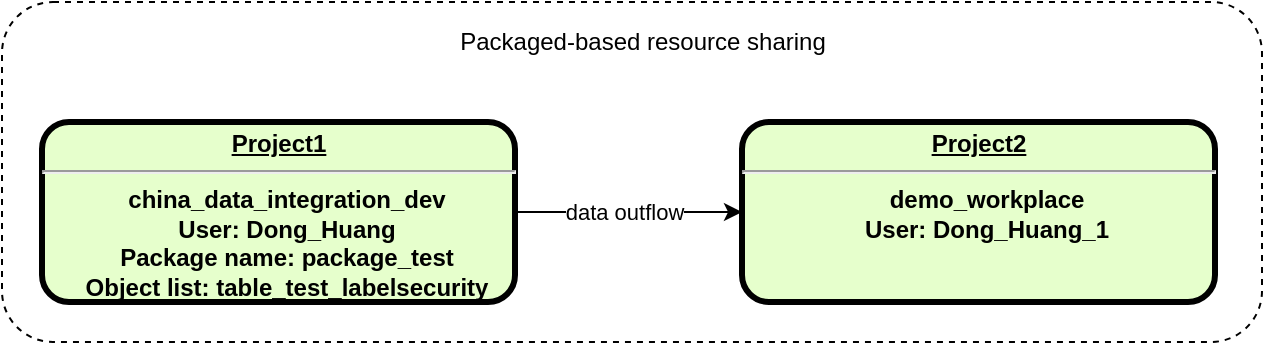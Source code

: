 <mxfile version="14.4.2" type="github">
  <diagram name="Page-1" id="c7558073-3199-34d8-9f00-42111426c3f3">
    <mxGraphModel dx="782" dy="446" grid="1" gridSize="10" guides="1" tooltips="1" connect="1" arrows="1" fold="1" page="1" pageScale="1" pageWidth="826" pageHeight="1169" background="#ffffff" math="0" shadow="0">
      <root>
        <mxCell id="0" />
        <mxCell id="1" parent="0" />
        <mxCell id="35Kzmi3-enwi3v_LZubi-99" value="" style="rounded=1;whiteSpace=wrap;html=1;dashed=1;" vertex="1" parent="1">
          <mxGeometry x="30" y="450" width="630" height="170" as="geometry" />
        </mxCell>
        <mxCell id="35Kzmi3-enwi3v_LZubi-96" value="" style="edgeStyle=orthogonalEdgeStyle;rounded=0;orthogonalLoop=1;jettySize=auto;html=1;" edge="1" parent="1" source="10" target="11">
          <mxGeometry relative="1" as="geometry" />
        </mxCell>
        <mxCell id="35Kzmi3-enwi3v_LZubi-97" value="data outflow" style="edgeLabel;html=1;align=center;verticalAlign=middle;resizable=0;points=[];" vertex="1" connectable="0" parent="35Kzmi3-enwi3v_LZubi-96">
          <mxGeometry x="-0.308" y="1" relative="1" as="geometry">
            <mxPoint x="14.33" y="1" as="offset" />
          </mxGeometry>
        </mxCell>
        <mxCell id="10" value="&lt;p style=&quot;margin: 0px ; margin-top: 4px ; text-align: center ; text-decoration: underline&quot;&gt;&lt;strong&gt;Project1&lt;/strong&gt;&lt;/p&gt;&lt;hr&gt;&lt;p style=&quot;margin: 0px ; margin-left: 8px&quot;&gt;china_data_integration_dev&lt;/p&gt;&lt;p style=&quot;margin: 0px ; margin-left: 8px&quot;&gt;User: Dong_Huang&lt;/p&gt;&lt;p style=&quot;margin: 0px ; margin-left: 8px&quot;&gt;Package name: package_test&lt;/p&gt;&lt;p style=&quot;margin: 0px ; margin-left: 8px&quot;&gt;Object list: table_test_labelsecurity&lt;/p&gt;" style="verticalAlign=middle;align=center;overflow=fill;fontSize=12;fontFamily=Helvetica;html=1;rounded=1;fontStyle=1;strokeWidth=3;fillColor=#E6FFCC" parent="1" vertex="1">
          <mxGeometry x="50" y="510" width="236.5" height="90" as="geometry" />
        </mxCell>
        <mxCell id="11" value="&lt;p style=&quot;margin: 0px ; margin-top: 4px ; text-align: center ; text-decoration: underline&quot;&gt;&lt;strong&gt;Project2&lt;/strong&gt;&lt;/p&gt;&lt;hr&gt;&lt;p style=&quot;margin: 0px ; margin-left: 8px&quot;&gt;demo_workplace&lt;/p&gt;&lt;p style=&quot;margin: 0px ; margin-left: 8px&quot;&gt;User: Dong_Huang_1&lt;/p&gt;" style="verticalAlign=middle;align=center;overflow=fill;fontSize=12;fontFamily=Helvetica;html=1;rounded=1;fontStyle=1;strokeWidth=3;fillColor=#E6FFCC" parent="1" vertex="1">
          <mxGeometry x="400" y="510" width="236.5" height="90" as="geometry" />
        </mxCell>
        <mxCell id="35Kzmi3-enwi3v_LZubi-98" value="Packaged-based resource sharing" style="text;html=1;align=center;verticalAlign=middle;resizable=0;points=[];autosize=1;" vertex="1" parent="1">
          <mxGeometry x="250" y="460" width="200" height="20" as="geometry" />
        </mxCell>
      </root>
    </mxGraphModel>
  </diagram>
</mxfile>
